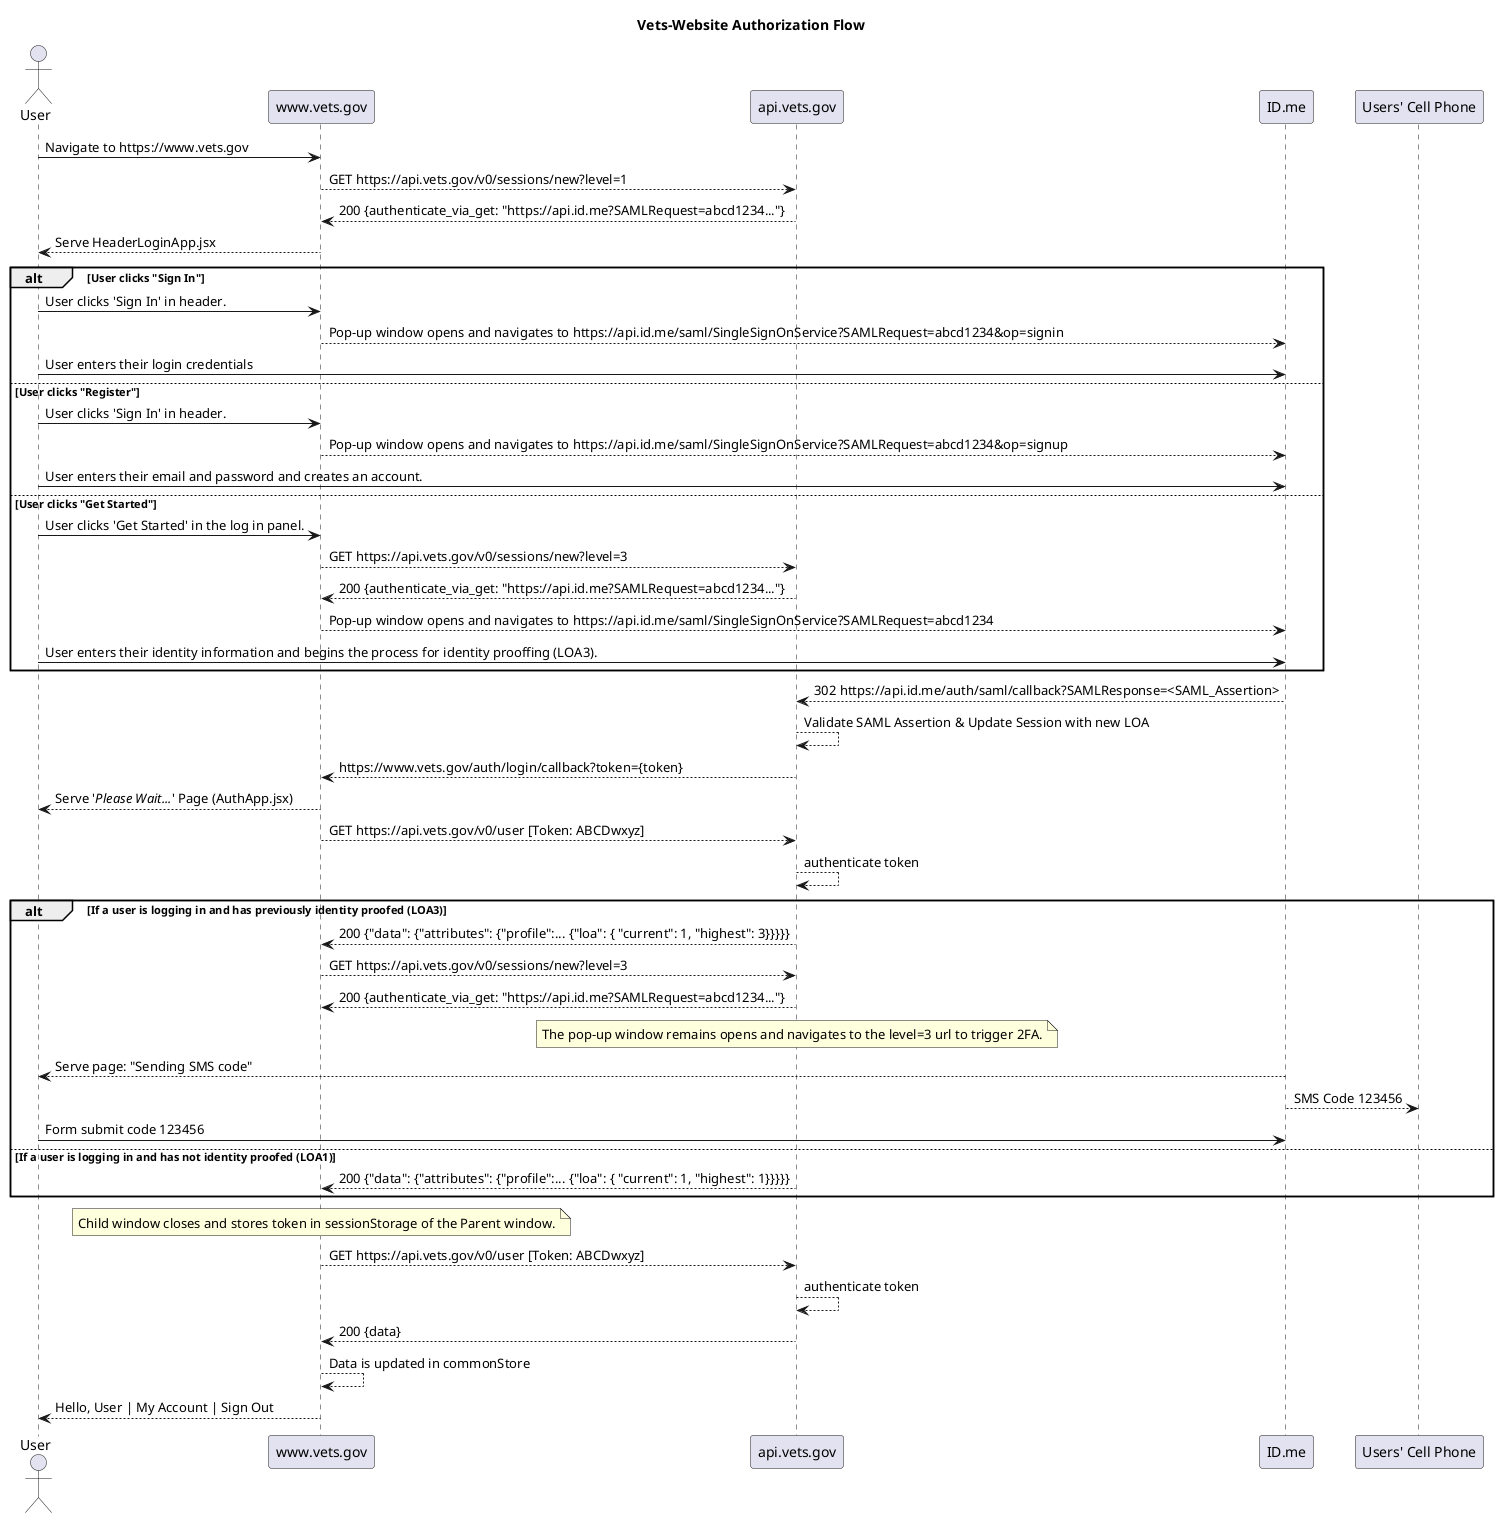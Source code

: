 @startuml
title Vets-Website Authorization Flow

actor User
participant "www.vets.gov"
participant "api.vets.gov"
participant "ID.me"

User -> "www.vets.gov": Navigate to https://www.vets.gov
"www.vets.gov" --> "api.vets.gov": GET https://api.vets.gov/v0/sessions/new?level=1
"api.vets.gov" --> "www.vets.gov": 200 {authenticate_via_get: "https://api.id.me?SAMLRequest=abcd1234..."}

"www.vets.gov" --> User: Serve HeaderLoginApp.jsx

alt User clicks "Sign In"
    User -> "www.vets.gov": User clicks 'Sign In' in header.
    "www.vets.gov" --> "ID.me": Pop-up window opens and navigates to https://api.id.me/saml/SingleSignOnService?SAMLRequest=abcd1234&op=signin
    User -> "ID.me": User enters their login credentials

else User clicks "Register"
    User -> "www.vets.gov": User clicks 'Sign In' in header. 
    "www.vets.gov" --> "ID.me": Pop-up window opens and navigates to https://api.id.me/saml/SingleSignOnService?SAMLRequest=abcd1234&op=signup
    User -> "ID.me": User enters their email and password and creates an account.

else User clicks "Get Started"
    User -> "www.vets.gov": User clicks 'Get Started' in the log in panel. 
    "www.vets.gov" --> "api.vets.gov": GET https://api.vets.gov/v0/sessions/new?level=3
    "api.vets.gov" --> "www.vets.gov": 200 {authenticate_via_get: "https://api.id.me?SAMLRequest=abcd1234..."}
    "www.vets.gov" --> "ID.me": Pop-up window opens and navigates to https://api.id.me/saml/SingleSignOnService?SAMLRequest=abcd1234
    User -> "ID.me": User enters their identity information and begins the process for identity prooffing (LOA3).

end

"ID.me" --> "api.vets.gov":302 https://api.id.me/auth/saml/callback?SAMLResponse=<SAML_Assertion>
"api.vets.gov" --> "api.vets.gov": Validate SAML Assertion & Update Session with new LOA
"api.vets.gov" --> "www.vets.gov": https://www.vets.gov/auth/login/callback?token={token}
"www.vets.gov" --> User: Serve '//Please Wait...//' Page (AuthApp.jsx)

"www.vets.gov" --> "api.vets.gov": GET https://api.vets.gov/v0/user [Token: ABCDwxyz]
"api.vets.gov" --> "api.vets.gov": authenticate token

alt If a user is logging in and has previously identity proofed (LOA3)
    "api.vets.gov" --> "www.vets.gov": 200 {"data": {"attributes": {"profile":... {"loa": { "current": 1, "highest": 3}}}}}
    "www.vets.gov" --> "api.vets.gov": GET https://api.vets.gov/v0/sessions/new?level=3
    "api.vets.gov" --> "www.vets.gov": 200 {authenticate_via_get: "https://api.id.me?SAMLRequest=abcd1234..."}

    note over "api.vets.gov": The pop-up window remains opens and navigates to the level=3 url to trigger 2FA.

    "ID.me" --> User: Serve page: "Sending SMS code"
    "ID.me" --> "Users' Cell Phone": SMS Code 123456
    User -> "ID.me": Form submit code 123456

else If a user is logging in and has not identity proofed (LOA1)
    "api.vets.gov" --> "www.vets.gov": 200 {"data": {"attributes": {"profile":... {"loa": { "current": 1, "highest": 1}}}}}
end

note over "www.vets.gov": Child window closes and stores token in sessionStorage of the Parent window.

"www.vets.gov" --> "api.vets.gov": GET https://api.vets.gov/v0/user [Token: ABCDwxyz]
"api.vets.gov" --> "api.vets.gov": authenticate token
"api.vets.gov" --> "www.vets.gov": 200 {data}
"www.vets.gov" --> "www.vets.gov": Data is updated in commonStore

"www.vets.gov" --> User: Hello, User | My Account | Sign Out
@enduml
